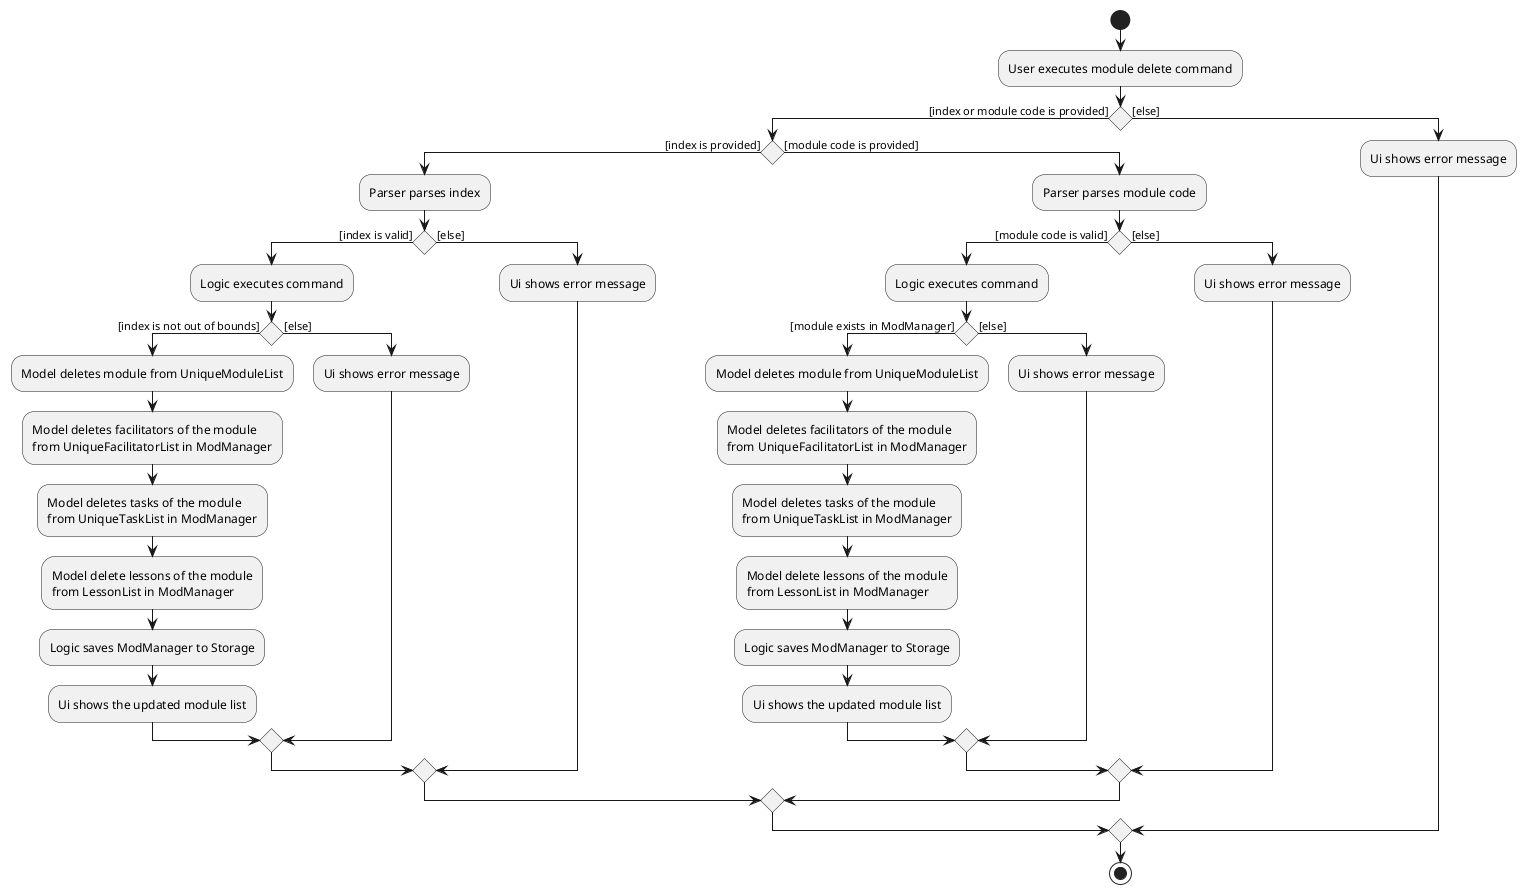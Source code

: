 @startuml
start
:User executes module delete command;
if () then ([index or module code is provided])
    if () then ([index is provided])
        :Parser parses index;
        if () then ([index is valid])
            :Logic executes command;
            if () then ([index is not out of bounds])
                :Model deletes module from UniqueModuleList;
                :Model deletes facilitators of the module
                from UniqueFacilitatorList in ModManager;
                :Model deletes tasks of the module
                from UniqueTaskList in ModManager;
                :Model delete lessons of the module
                from LessonList in ModManager;
                :Logic saves ModManager to Storage;
                :Ui shows the updated module list;
            else ([else])
                :Ui shows error message;
            endif
        else ([else])
            :Ui shows error message;
        endif
    else ([module code is provided])
        :Parser parses module code;
        if () then ([module code is valid])
            :Logic executes command;
            if () then ([module exists in ModManager])
                :Model deletes module from UniqueModuleList;
                :Model deletes facilitators of the module
                from UniqueFacilitatorList in ModManager;
                :Model deletes tasks of the module
                from UniqueTaskList in ModManager;
                :Model delete lessons of the module
                from LessonList in ModManager;
                :Logic saves ModManager to Storage;
                :Ui shows the updated module list;
            else ([else])
                :Ui shows error message;
            endif
        else ([else])
            :Ui shows error message;
        endif
    endif
else ([else])
    :Ui shows error message;
endif
stop
@enduml
